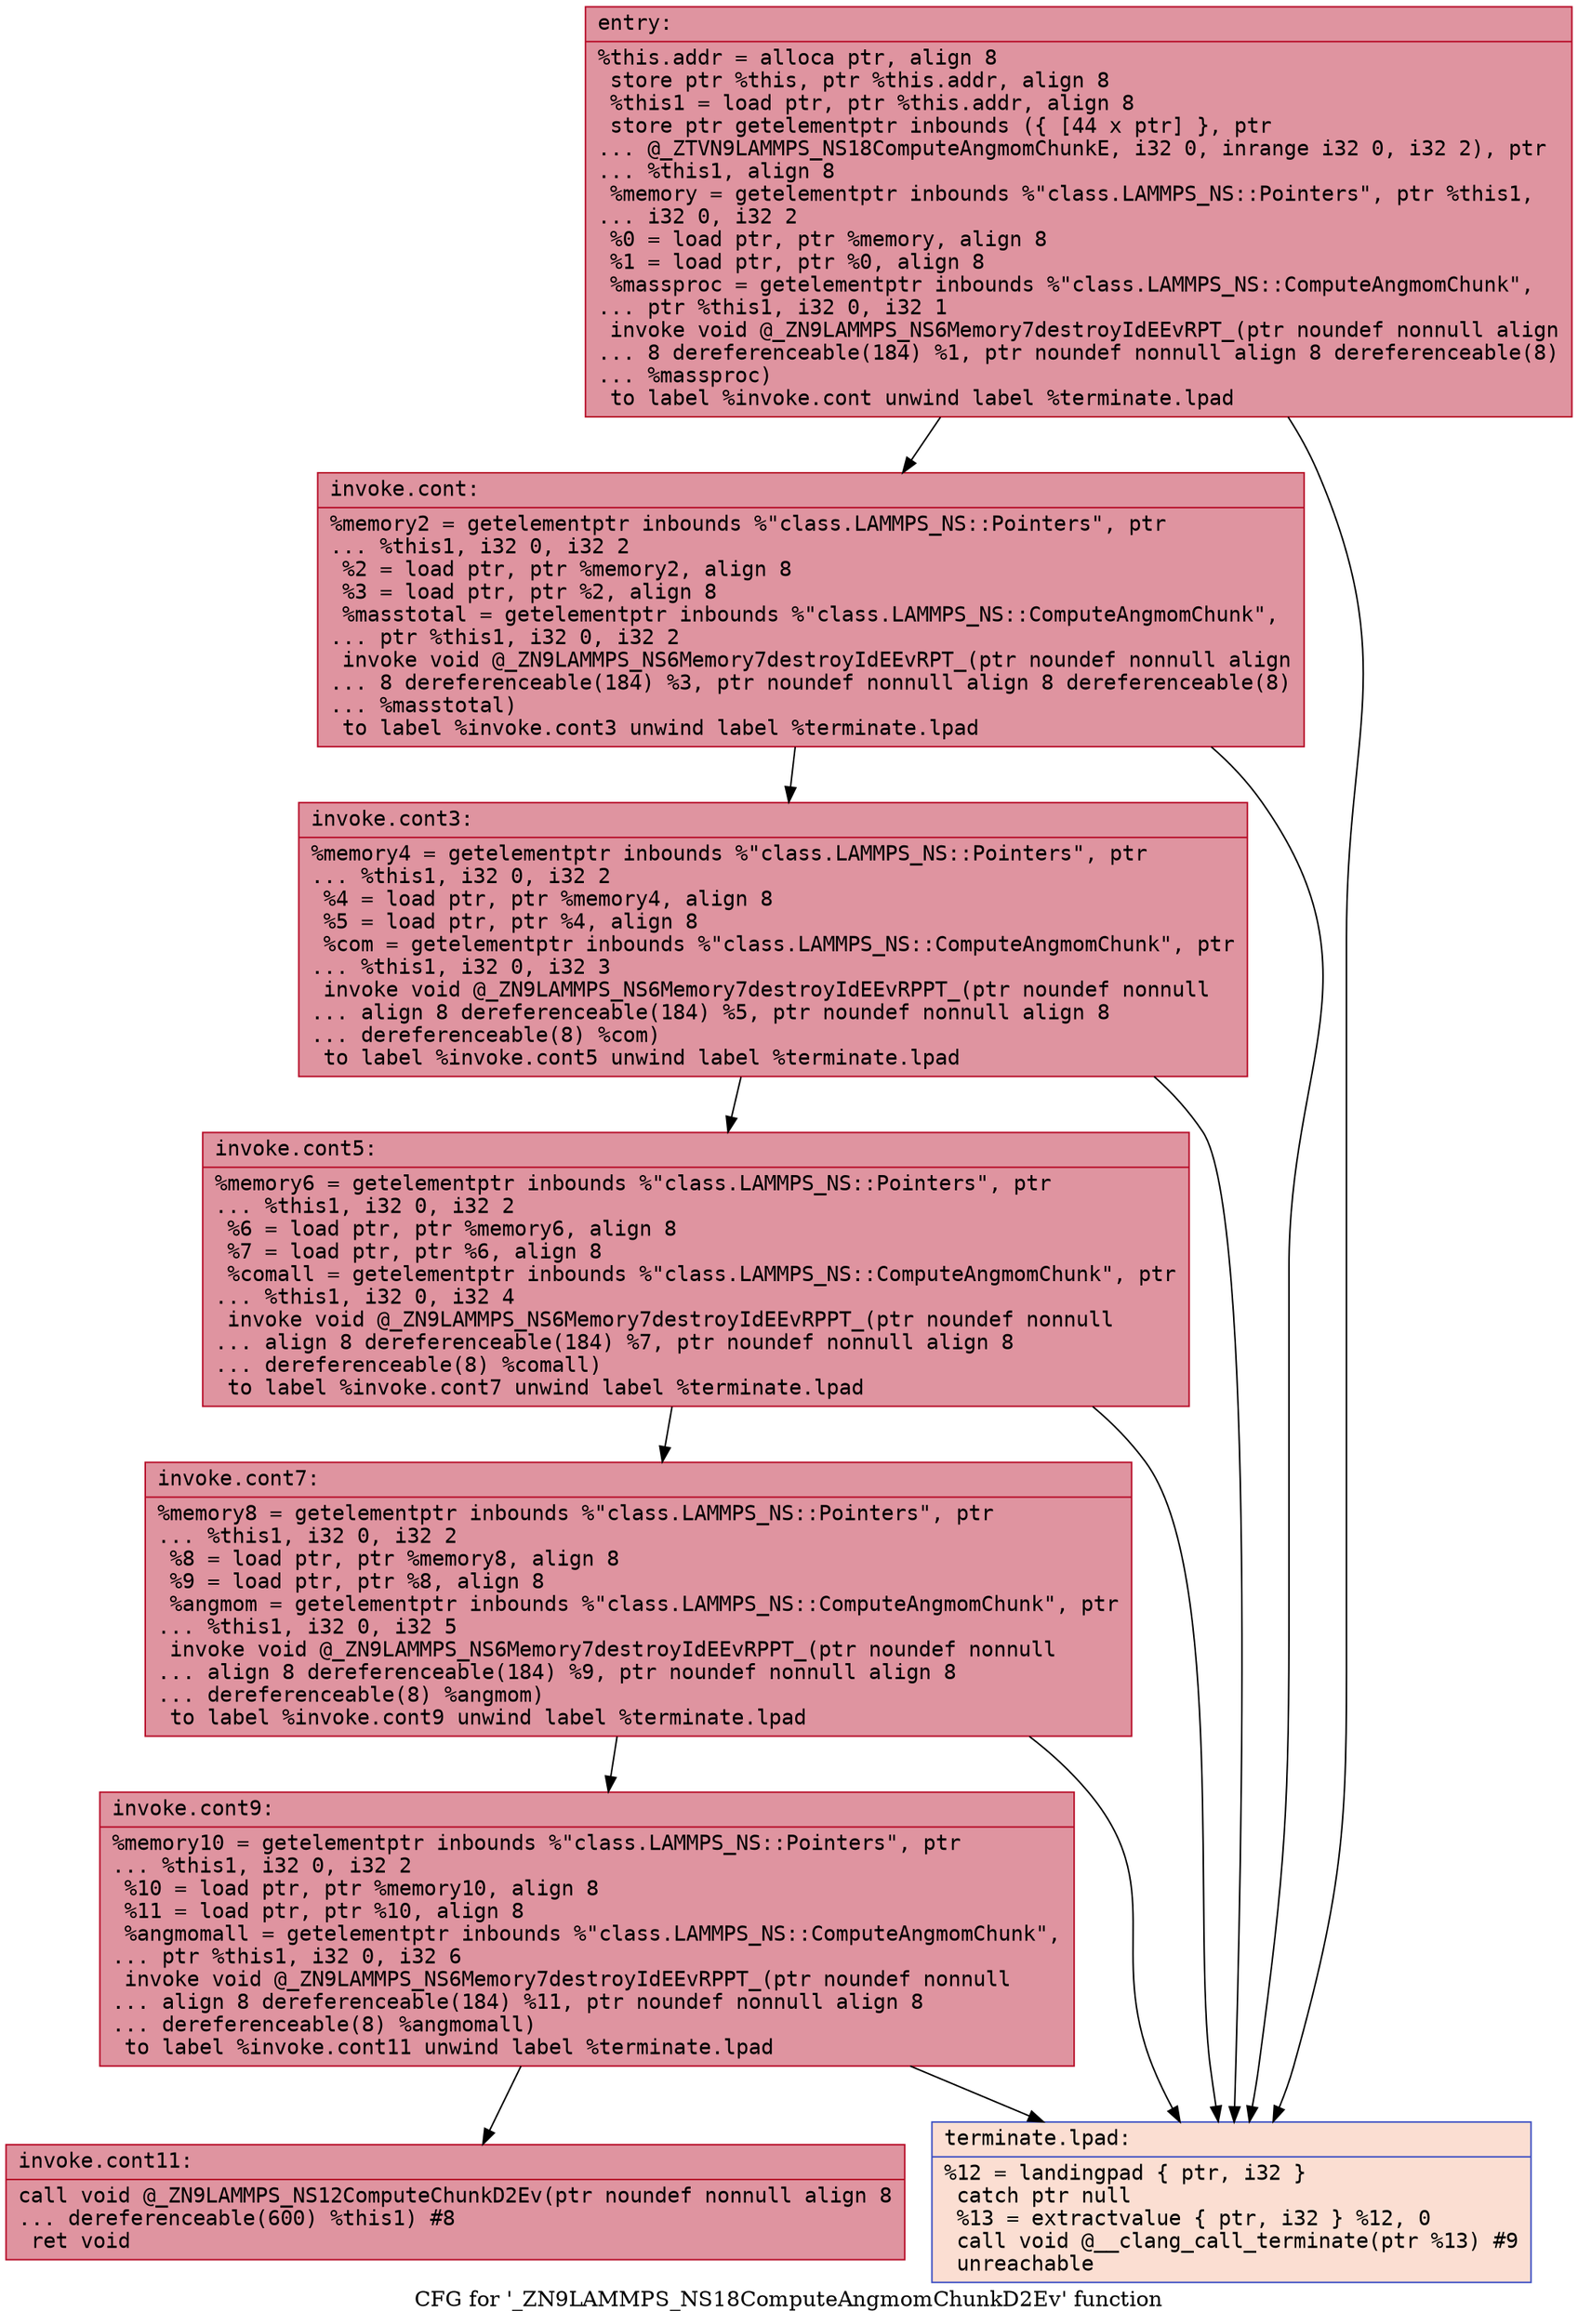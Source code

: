 digraph "CFG for '_ZN9LAMMPS_NS18ComputeAngmomChunkD2Ev' function" {
	label="CFG for '_ZN9LAMMPS_NS18ComputeAngmomChunkD2Ev' function";

	Node0x55b35e9c56f0 [shape=record,color="#b70d28ff", style=filled, fillcolor="#b70d2870" fontname="Courier",label="{entry:\l|  %this.addr = alloca ptr, align 8\l  store ptr %this, ptr %this.addr, align 8\l  %this1 = load ptr, ptr %this.addr, align 8\l  store ptr getelementptr inbounds (\{ [44 x ptr] \}, ptr\l... @_ZTVN9LAMMPS_NS18ComputeAngmomChunkE, i32 0, inrange i32 0, i32 2), ptr\l... %this1, align 8\l  %memory = getelementptr inbounds %\"class.LAMMPS_NS::Pointers\", ptr %this1,\l... i32 0, i32 2\l  %0 = load ptr, ptr %memory, align 8\l  %1 = load ptr, ptr %0, align 8\l  %massproc = getelementptr inbounds %\"class.LAMMPS_NS::ComputeAngmomChunk\",\l... ptr %this1, i32 0, i32 1\l  invoke void @_ZN9LAMMPS_NS6Memory7destroyIdEEvRPT_(ptr noundef nonnull align\l... 8 dereferenceable(184) %1, ptr noundef nonnull align 8 dereferenceable(8)\l... %massproc)\l          to label %invoke.cont unwind label %terminate.lpad\l}"];
	Node0x55b35e9c56f0 -> Node0x55b35e9c5b50[tooltip="entry -> invoke.cont\nProbability 100.00%" ];
	Node0x55b35e9c56f0 -> Node0x55b35e9c5bd0[tooltip="entry -> terminate.lpad\nProbability 0.00%" ];
	Node0x55b35e9c5b50 [shape=record,color="#b70d28ff", style=filled, fillcolor="#b70d2870" fontname="Courier",label="{invoke.cont:\l|  %memory2 = getelementptr inbounds %\"class.LAMMPS_NS::Pointers\", ptr\l... %this1, i32 0, i32 2\l  %2 = load ptr, ptr %memory2, align 8\l  %3 = load ptr, ptr %2, align 8\l  %masstotal = getelementptr inbounds %\"class.LAMMPS_NS::ComputeAngmomChunk\",\l... ptr %this1, i32 0, i32 2\l  invoke void @_ZN9LAMMPS_NS6Memory7destroyIdEEvRPT_(ptr noundef nonnull align\l... 8 dereferenceable(184) %3, ptr noundef nonnull align 8 dereferenceable(8)\l... %masstotal)\l          to label %invoke.cont3 unwind label %terminate.lpad\l}"];
	Node0x55b35e9c5b50 -> Node0x55b35e9c6090[tooltip="invoke.cont -> invoke.cont3\nProbability 100.00%" ];
	Node0x55b35e9c5b50 -> Node0x55b35e9c5bd0[tooltip="invoke.cont -> terminate.lpad\nProbability 0.00%" ];
	Node0x55b35e9c6090 [shape=record,color="#b70d28ff", style=filled, fillcolor="#b70d2870" fontname="Courier",label="{invoke.cont3:\l|  %memory4 = getelementptr inbounds %\"class.LAMMPS_NS::Pointers\", ptr\l... %this1, i32 0, i32 2\l  %4 = load ptr, ptr %memory4, align 8\l  %5 = load ptr, ptr %4, align 8\l  %com = getelementptr inbounds %\"class.LAMMPS_NS::ComputeAngmomChunk\", ptr\l... %this1, i32 0, i32 3\l  invoke void @_ZN9LAMMPS_NS6Memory7destroyIdEEvRPPT_(ptr noundef nonnull\l... align 8 dereferenceable(184) %5, ptr noundef nonnull align 8\l... dereferenceable(8) %com)\l          to label %invoke.cont5 unwind label %terminate.lpad\l}"];
	Node0x55b35e9c6090 -> Node0x55b35e9c66d0[tooltip="invoke.cont3 -> invoke.cont5\nProbability 100.00%" ];
	Node0x55b35e9c6090 -> Node0x55b35e9c5bd0[tooltip="invoke.cont3 -> terminate.lpad\nProbability 0.00%" ];
	Node0x55b35e9c66d0 [shape=record,color="#b70d28ff", style=filled, fillcolor="#b70d2870" fontname="Courier",label="{invoke.cont5:\l|  %memory6 = getelementptr inbounds %\"class.LAMMPS_NS::Pointers\", ptr\l... %this1, i32 0, i32 2\l  %6 = load ptr, ptr %memory6, align 8\l  %7 = load ptr, ptr %6, align 8\l  %comall = getelementptr inbounds %\"class.LAMMPS_NS::ComputeAngmomChunk\", ptr\l... %this1, i32 0, i32 4\l  invoke void @_ZN9LAMMPS_NS6Memory7destroyIdEEvRPPT_(ptr noundef nonnull\l... align 8 dereferenceable(184) %7, ptr noundef nonnull align 8\l... dereferenceable(8) %comall)\l          to label %invoke.cont7 unwind label %terminate.lpad\l}"];
	Node0x55b35e9c66d0 -> Node0x55b35e9c6b60[tooltip="invoke.cont5 -> invoke.cont7\nProbability 100.00%" ];
	Node0x55b35e9c66d0 -> Node0x55b35e9c5bd0[tooltip="invoke.cont5 -> terminate.lpad\nProbability 0.00%" ];
	Node0x55b35e9c6b60 [shape=record,color="#b70d28ff", style=filled, fillcolor="#b70d2870" fontname="Courier",label="{invoke.cont7:\l|  %memory8 = getelementptr inbounds %\"class.LAMMPS_NS::Pointers\", ptr\l... %this1, i32 0, i32 2\l  %8 = load ptr, ptr %memory8, align 8\l  %9 = load ptr, ptr %8, align 8\l  %angmom = getelementptr inbounds %\"class.LAMMPS_NS::ComputeAngmomChunk\", ptr\l... %this1, i32 0, i32 5\l  invoke void @_ZN9LAMMPS_NS6Memory7destroyIdEEvRPPT_(ptr noundef nonnull\l... align 8 dereferenceable(184) %9, ptr noundef nonnull align 8\l... dereferenceable(8) %angmom)\l          to label %invoke.cont9 unwind label %terminate.lpad\l}"];
	Node0x55b35e9c6b60 -> Node0x55b35e9c6ff0[tooltip="invoke.cont7 -> invoke.cont9\nProbability 100.00%" ];
	Node0x55b35e9c6b60 -> Node0x55b35e9c5bd0[tooltip="invoke.cont7 -> terminate.lpad\nProbability 0.00%" ];
	Node0x55b35e9c6ff0 [shape=record,color="#b70d28ff", style=filled, fillcolor="#b70d2870" fontname="Courier",label="{invoke.cont9:\l|  %memory10 = getelementptr inbounds %\"class.LAMMPS_NS::Pointers\", ptr\l... %this1, i32 0, i32 2\l  %10 = load ptr, ptr %memory10, align 8\l  %11 = load ptr, ptr %10, align 8\l  %angmomall = getelementptr inbounds %\"class.LAMMPS_NS::ComputeAngmomChunk\",\l... ptr %this1, i32 0, i32 6\l  invoke void @_ZN9LAMMPS_NS6Memory7destroyIdEEvRPPT_(ptr noundef nonnull\l... align 8 dereferenceable(184) %11, ptr noundef nonnull align 8\l... dereferenceable(8) %angmomall)\l          to label %invoke.cont11 unwind label %terminate.lpad\l}"];
	Node0x55b35e9c6ff0 -> Node0x55b35e9c74b0[tooltip="invoke.cont9 -> invoke.cont11\nProbability 100.00%" ];
	Node0x55b35e9c6ff0 -> Node0x55b35e9c5bd0[tooltip="invoke.cont9 -> terminate.lpad\nProbability 0.00%" ];
	Node0x55b35e9c74b0 [shape=record,color="#b70d28ff", style=filled, fillcolor="#b70d2870" fontname="Courier",label="{invoke.cont11:\l|  call void @_ZN9LAMMPS_NS12ComputeChunkD2Ev(ptr noundef nonnull align 8\l... dereferenceable(600) %this1) #8\l  ret void\l}"];
	Node0x55b35e9c5bd0 [shape=record,color="#3d50c3ff", style=filled, fillcolor="#f7b59970" fontname="Courier",label="{terminate.lpad:\l|  %12 = landingpad \{ ptr, i32 \}\l          catch ptr null\l  %13 = extractvalue \{ ptr, i32 \} %12, 0\l  call void @__clang_call_terminate(ptr %13) #9\l  unreachable\l}"];
}
